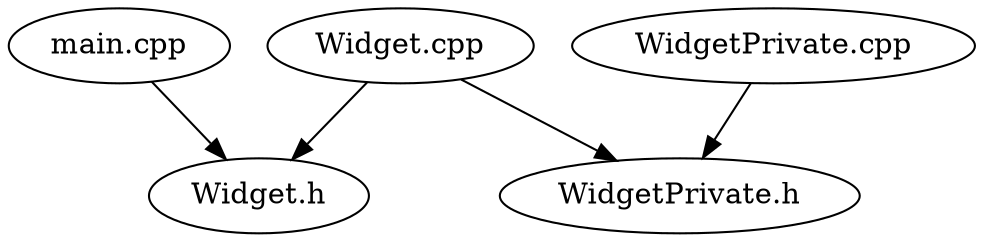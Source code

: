 digraph 
{
    "main.cpp" -> "Widget.h"
    "Widget.cpp" -> 
    {
        "Widget.h";
        "WidgetPrivate.h";
    }
    "WidgetPrivate.cpp" -> "WidgetPrivate.h"
}